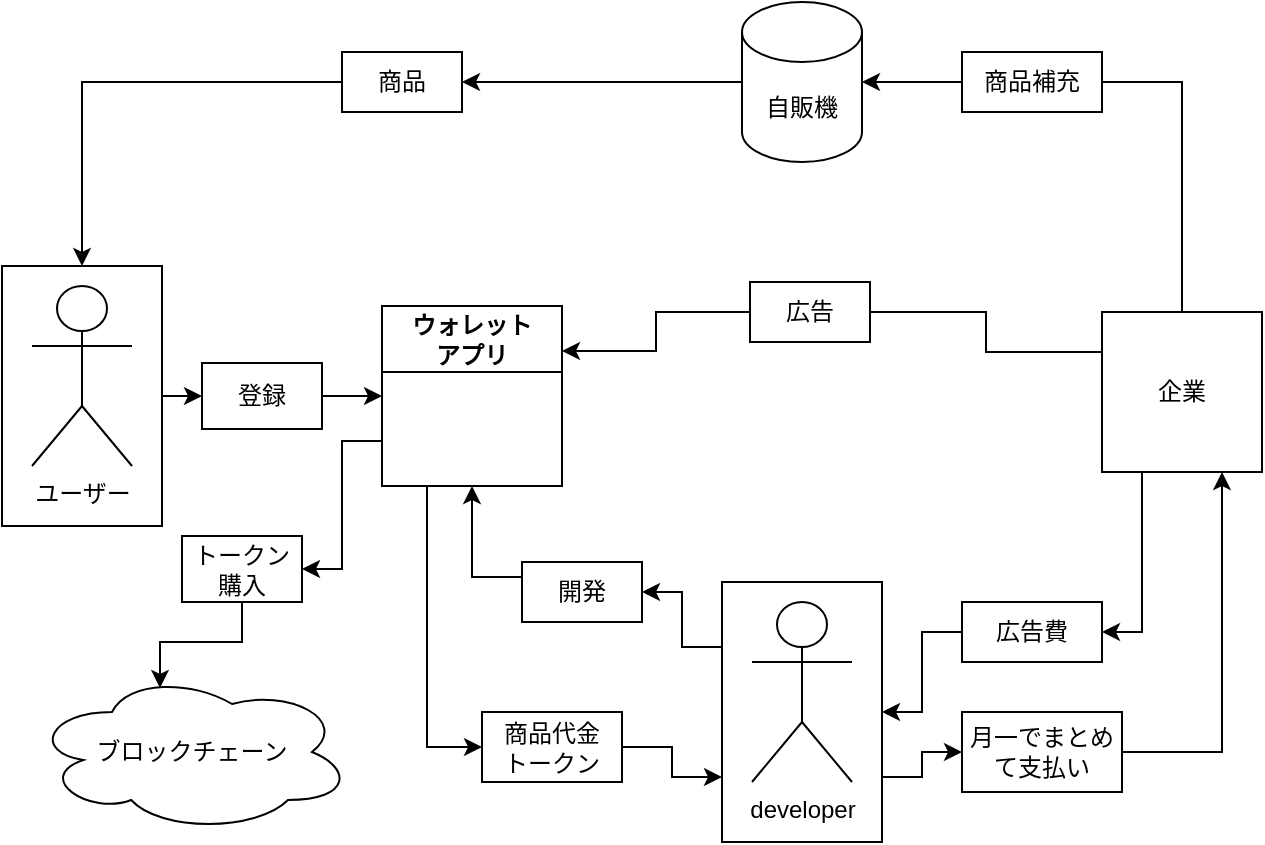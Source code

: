<mxfile version="20.8.10" type="device"><diagram name="ページ1" id="cPtWH8EQLdaJEQ6-vPo-"><mxGraphModel dx="1276" dy="614" grid="1" gridSize="10" guides="1" tooltips="1" connect="1" arrows="1" fold="1" page="1" pageScale="1" pageWidth="827" pageHeight="1169" math="0" shadow="0"><root><mxCell id="0"/><mxCell id="1" parent="0"/><mxCell id="uIdeaZCVRX_IqymlDAS6-45" style="edgeStyle=orthogonalEdgeStyle;rounded=0;orthogonalLoop=1;jettySize=auto;html=1;exitX=1;exitY=0.5;exitDx=0;exitDy=0;entryX=0;entryY=0.5;entryDx=0;entryDy=0;" edge="1" parent="1" source="uIdeaZCVRX_IqymlDAS6-41" target="uIdeaZCVRX_IqymlDAS6-43"><mxGeometry relative="1" as="geometry"/></mxCell><mxCell id="uIdeaZCVRX_IqymlDAS6-41" value="" style="rounded=0;whiteSpace=wrap;html=1;" vertex="1" parent="1"><mxGeometry x="90" y="247" width="80" height="130" as="geometry"/></mxCell><mxCell id="uIdeaZCVRX_IqymlDAS6-33" style="edgeStyle=orthogonalEdgeStyle;rounded=0;orthogonalLoop=1;jettySize=auto;html=1;exitX=0;exitY=0.25;exitDx=0;exitDy=0;entryX=0.5;entryY=1;entryDx=0;entryDy=0;startArrow=none;" edge="1" parent="1" source="uIdeaZCVRX_IqymlDAS6-34" target="uIdeaZCVRX_IqymlDAS6-7"><mxGeometry relative="1" as="geometry"/></mxCell><mxCell id="uIdeaZCVRX_IqymlDAS6-36" style="edgeStyle=orthogonalEdgeStyle;rounded=0;orthogonalLoop=1;jettySize=auto;html=1;exitX=0;exitY=0.25;exitDx=0;exitDy=0;entryX=1;entryY=0.5;entryDx=0;entryDy=0;" edge="1" parent="1" source="uIdeaZCVRX_IqymlDAS6-32" target="uIdeaZCVRX_IqymlDAS6-34"><mxGeometry relative="1" as="geometry"/></mxCell><mxCell id="uIdeaZCVRX_IqymlDAS6-49" style="edgeStyle=orthogonalEdgeStyle;rounded=0;orthogonalLoop=1;jettySize=auto;html=1;exitX=1;exitY=0.75;exitDx=0;exitDy=0;entryX=0;entryY=0.5;entryDx=0;entryDy=0;" edge="1" parent="1" source="uIdeaZCVRX_IqymlDAS6-32" target="uIdeaZCVRX_IqymlDAS6-48"><mxGeometry relative="1" as="geometry"/></mxCell><mxCell id="uIdeaZCVRX_IqymlDAS6-32" value="" style="rounded=0;whiteSpace=wrap;html=1;" vertex="1" parent="1"><mxGeometry x="450" y="405" width="80" height="130" as="geometry"/></mxCell><mxCell id="uIdeaZCVRX_IqymlDAS6-1" value="ユーザー" style="shape=umlActor;verticalLabelPosition=bottom;verticalAlign=top;html=1;outlineConnect=0;" vertex="1" parent="1"><mxGeometry x="105" y="257" width="50" height="90" as="geometry"/></mxCell><mxCell id="uIdeaZCVRX_IqymlDAS6-16" style="edgeStyle=orthogonalEdgeStyle;rounded=0;orthogonalLoop=1;jettySize=auto;html=1;exitX=0;exitY=0.5;exitDx=0;exitDy=0;entryX=1;entryY=0.25;entryDx=0;entryDy=0;startArrow=none;" edge="1" parent="1" source="uIdeaZCVRX_IqymlDAS6-15" target="uIdeaZCVRX_IqymlDAS6-7"><mxGeometry relative="1" as="geometry"/></mxCell><mxCell id="uIdeaZCVRX_IqymlDAS6-37" style="edgeStyle=orthogonalEdgeStyle;rounded=0;orthogonalLoop=1;jettySize=auto;html=1;exitX=0.25;exitY=1;exitDx=0;exitDy=0;entryX=1;entryY=0.5;entryDx=0;entryDy=0;" edge="1" parent="1" source="uIdeaZCVRX_IqymlDAS6-6" target="uIdeaZCVRX_IqymlDAS6-38"><mxGeometry relative="1" as="geometry"><mxPoint x="680" y="445" as="targetPoint"/></mxGeometry></mxCell><mxCell id="uIdeaZCVRX_IqymlDAS6-6" value="企業" style="whiteSpace=wrap;html=1;aspect=fixed;" vertex="1" parent="1"><mxGeometry x="640" y="270" width="80" height="80" as="geometry"/></mxCell><mxCell id="uIdeaZCVRX_IqymlDAS6-46" style="edgeStyle=orthogonalEdgeStyle;rounded=0;orthogonalLoop=1;jettySize=auto;html=1;exitX=0.25;exitY=1;exitDx=0;exitDy=0;entryX=0;entryY=0.5;entryDx=0;entryDy=0;" edge="1" parent="1" source="uIdeaZCVRX_IqymlDAS6-7" target="uIdeaZCVRX_IqymlDAS6-28"><mxGeometry relative="1" as="geometry"/></mxCell><mxCell id="uIdeaZCVRX_IqymlDAS6-53" style="edgeStyle=orthogonalEdgeStyle;rounded=0;orthogonalLoop=1;jettySize=auto;html=1;exitX=0;exitY=0.75;exitDx=0;exitDy=0;entryX=1;entryY=0.5;entryDx=0;entryDy=0;" edge="1" parent="1" source="uIdeaZCVRX_IqymlDAS6-7" target="uIdeaZCVRX_IqymlDAS6-52"><mxGeometry relative="1" as="geometry"/></mxCell><mxCell id="uIdeaZCVRX_IqymlDAS6-7" value="ウォレット&lt;br&gt;アプリ" style="swimlane;whiteSpace=wrap;html=1;startSize=33;" vertex="1" parent="1"><mxGeometry x="280" y="267" width="90" height="90" as="geometry"/></mxCell><mxCell id="uIdeaZCVRX_IqymlDAS6-24" style="edgeStyle=orthogonalEdgeStyle;rounded=0;orthogonalLoop=1;jettySize=auto;html=1;exitX=0;exitY=0.5;exitDx=0;exitDy=0;exitPerimeter=0;entryX=0.5;entryY=0;entryDx=0;entryDy=0;startArrow=none;" edge="1" parent="1" source="uIdeaZCVRX_IqymlDAS6-23" target="uIdeaZCVRX_IqymlDAS6-41"><mxGeometry relative="1" as="geometry"/></mxCell><mxCell id="uIdeaZCVRX_IqymlDAS6-26" style="edgeStyle=orthogonalEdgeStyle;rounded=0;orthogonalLoop=1;jettySize=auto;html=1;exitX=0;exitY=0.5;exitDx=0;exitDy=0;exitPerimeter=0;entryX=1;entryY=0.5;entryDx=0;entryDy=0;" edge="1" parent="1" source="uIdeaZCVRX_IqymlDAS6-8" target="uIdeaZCVRX_IqymlDAS6-23"><mxGeometry relative="1" as="geometry"/></mxCell><mxCell id="uIdeaZCVRX_IqymlDAS6-8" value="自販機" style="shape=cylinder3;whiteSpace=wrap;html=1;boundedLbl=1;backgroundOutline=1;size=15;" vertex="1" parent="1"><mxGeometry x="460" y="115" width="60" height="80" as="geometry"/></mxCell><mxCell id="uIdeaZCVRX_IqymlDAS6-17" value="" style="edgeStyle=orthogonalEdgeStyle;rounded=0;orthogonalLoop=1;jettySize=auto;html=1;exitX=0;exitY=0.25;exitDx=0;exitDy=0;entryX=1;entryY=0.5;entryDx=0;entryDy=0;endArrow=none;" edge="1" parent="1" source="uIdeaZCVRX_IqymlDAS6-6" target="uIdeaZCVRX_IqymlDAS6-15"><mxGeometry relative="1" as="geometry"><mxPoint x="690" y="310" as="sourcePoint"/><mxPoint x="340" y="310" as="targetPoint"/></mxGeometry></mxCell><mxCell id="uIdeaZCVRX_IqymlDAS6-15" value="広告" style="rounded=0;whiteSpace=wrap;html=1;" vertex="1" parent="1"><mxGeometry x="464" y="255" width="60" height="30" as="geometry"/></mxCell><mxCell id="uIdeaZCVRX_IqymlDAS6-20" value="" style="edgeStyle=orthogonalEdgeStyle;rounded=0;orthogonalLoop=1;jettySize=auto;html=1;exitX=0.5;exitY=0;exitDx=0;exitDy=0;entryX=1;entryY=0.5;entryDx=0;entryDy=0;entryPerimeter=0;endArrow=none;" edge="1" parent="1" source="uIdeaZCVRX_IqymlDAS6-6" target="uIdeaZCVRX_IqymlDAS6-19"><mxGeometry relative="1" as="geometry"><mxPoint x="730" y="270" as="sourcePoint"/><mxPoint x="520" y="155" as="targetPoint"/></mxGeometry></mxCell><mxCell id="uIdeaZCVRX_IqymlDAS6-21" style="edgeStyle=orthogonalEdgeStyle;rounded=0;orthogonalLoop=1;jettySize=auto;html=1;exitX=0;exitY=0.5;exitDx=0;exitDy=0;entryX=1;entryY=0.5;entryDx=0;entryDy=0;entryPerimeter=0;" edge="1" parent="1" source="uIdeaZCVRX_IqymlDAS6-19" target="uIdeaZCVRX_IqymlDAS6-8"><mxGeometry relative="1" as="geometry"/></mxCell><mxCell id="uIdeaZCVRX_IqymlDAS6-19" value="商品補充" style="rounded=0;whiteSpace=wrap;html=1;" vertex="1" parent="1"><mxGeometry x="570" y="140" width="70" height="30" as="geometry"/></mxCell><mxCell id="uIdeaZCVRX_IqymlDAS6-23" value="商品" style="rounded=0;whiteSpace=wrap;html=1;" vertex="1" parent="1"><mxGeometry x="260" y="140" width="60" height="30" as="geometry"/></mxCell><mxCell id="uIdeaZCVRX_IqymlDAS6-47" style="edgeStyle=orthogonalEdgeStyle;rounded=0;orthogonalLoop=1;jettySize=auto;html=1;exitX=1;exitY=0.5;exitDx=0;exitDy=0;entryX=0;entryY=0.75;entryDx=0;entryDy=0;" edge="1" parent="1" source="uIdeaZCVRX_IqymlDAS6-28" target="uIdeaZCVRX_IqymlDAS6-32"><mxGeometry relative="1" as="geometry"/></mxCell><mxCell id="uIdeaZCVRX_IqymlDAS6-28" value="商品代金&lt;br&gt;トークン" style="rounded=0;whiteSpace=wrap;html=1;" vertex="1" parent="1"><mxGeometry x="330" y="470" width="70" height="35" as="geometry"/></mxCell><mxCell id="uIdeaZCVRX_IqymlDAS6-30" value="developer" style="shape=umlActor;verticalLabelPosition=bottom;verticalAlign=top;html=1;outlineConnect=0;" vertex="1" parent="1"><mxGeometry x="465" y="415" width="50" height="90" as="geometry"/></mxCell><mxCell id="uIdeaZCVRX_IqymlDAS6-34" value="開発" style="rounded=0;whiteSpace=wrap;html=1;" vertex="1" parent="1"><mxGeometry x="350" y="395" width="60" height="30" as="geometry"/></mxCell><mxCell id="uIdeaZCVRX_IqymlDAS6-40" style="edgeStyle=orthogonalEdgeStyle;rounded=0;orthogonalLoop=1;jettySize=auto;html=1;exitX=0;exitY=0.5;exitDx=0;exitDy=0;entryX=1;entryY=0.5;entryDx=0;entryDy=0;" edge="1" parent="1" source="uIdeaZCVRX_IqymlDAS6-38" target="uIdeaZCVRX_IqymlDAS6-32"><mxGeometry relative="1" as="geometry"/></mxCell><mxCell id="uIdeaZCVRX_IqymlDAS6-38" value="広告費" style="rounded=0;whiteSpace=wrap;html=1;" vertex="1" parent="1"><mxGeometry x="570" y="415" width="70" height="30" as="geometry"/></mxCell><mxCell id="uIdeaZCVRX_IqymlDAS6-44" style="edgeStyle=orthogonalEdgeStyle;rounded=0;orthogonalLoop=1;jettySize=auto;html=1;entryX=0;entryY=0.5;entryDx=0;entryDy=0;" edge="1" parent="1" source="uIdeaZCVRX_IqymlDAS6-43" target="uIdeaZCVRX_IqymlDAS6-7"><mxGeometry relative="1" as="geometry"/></mxCell><mxCell id="uIdeaZCVRX_IqymlDAS6-43" value="登録" style="rounded=0;whiteSpace=wrap;html=1;" vertex="1" parent="1"><mxGeometry x="190" y="295.5" width="60" height="33" as="geometry"/></mxCell><mxCell id="uIdeaZCVRX_IqymlDAS6-50" style="edgeStyle=orthogonalEdgeStyle;rounded=0;orthogonalLoop=1;jettySize=auto;html=1;exitX=1;exitY=0.5;exitDx=0;exitDy=0;entryX=0.75;entryY=1;entryDx=0;entryDy=0;" edge="1" parent="1" source="uIdeaZCVRX_IqymlDAS6-48" target="uIdeaZCVRX_IqymlDAS6-6"><mxGeometry relative="1" as="geometry"/></mxCell><mxCell id="uIdeaZCVRX_IqymlDAS6-48" value="月一でまとめて支払い" style="rounded=0;whiteSpace=wrap;html=1;" vertex="1" parent="1"><mxGeometry x="570" y="470" width="80" height="40" as="geometry"/></mxCell><mxCell id="uIdeaZCVRX_IqymlDAS6-51" value="ブロックチェーン" style="ellipse;shape=cloud;whiteSpace=wrap;html=1;" vertex="1" parent="1"><mxGeometry x="105" y="450" width="160" height="80" as="geometry"/></mxCell><mxCell id="uIdeaZCVRX_IqymlDAS6-54" style="edgeStyle=orthogonalEdgeStyle;rounded=0;orthogonalLoop=1;jettySize=auto;html=1;exitX=0.5;exitY=1;exitDx=0;exitDy=0;entryX=0.4;entryY=0.1;entryDx=0;entryDy=0;entryPerimeter=0;" edge="1" parent="1" source="uIdeaZCVRX_IqymlDAS6-52" target="uIdeaZCVRX_IqymlDAS6-51"><mxGeometry relative="1" as="geometry"/></mxCell><mxCell id="uIdeaZCVRX_IqymlDAS6-52" value="トークン&lt;br&gt;購入" style="rounded=0;whiteSpace=wrap;html=1;" vertex="1" parent="1"><mxGeometry x="180" y="382" width="60" height="33" as="geometry"/></mxCell></root></mxGraphModel></diagram></mxfile>